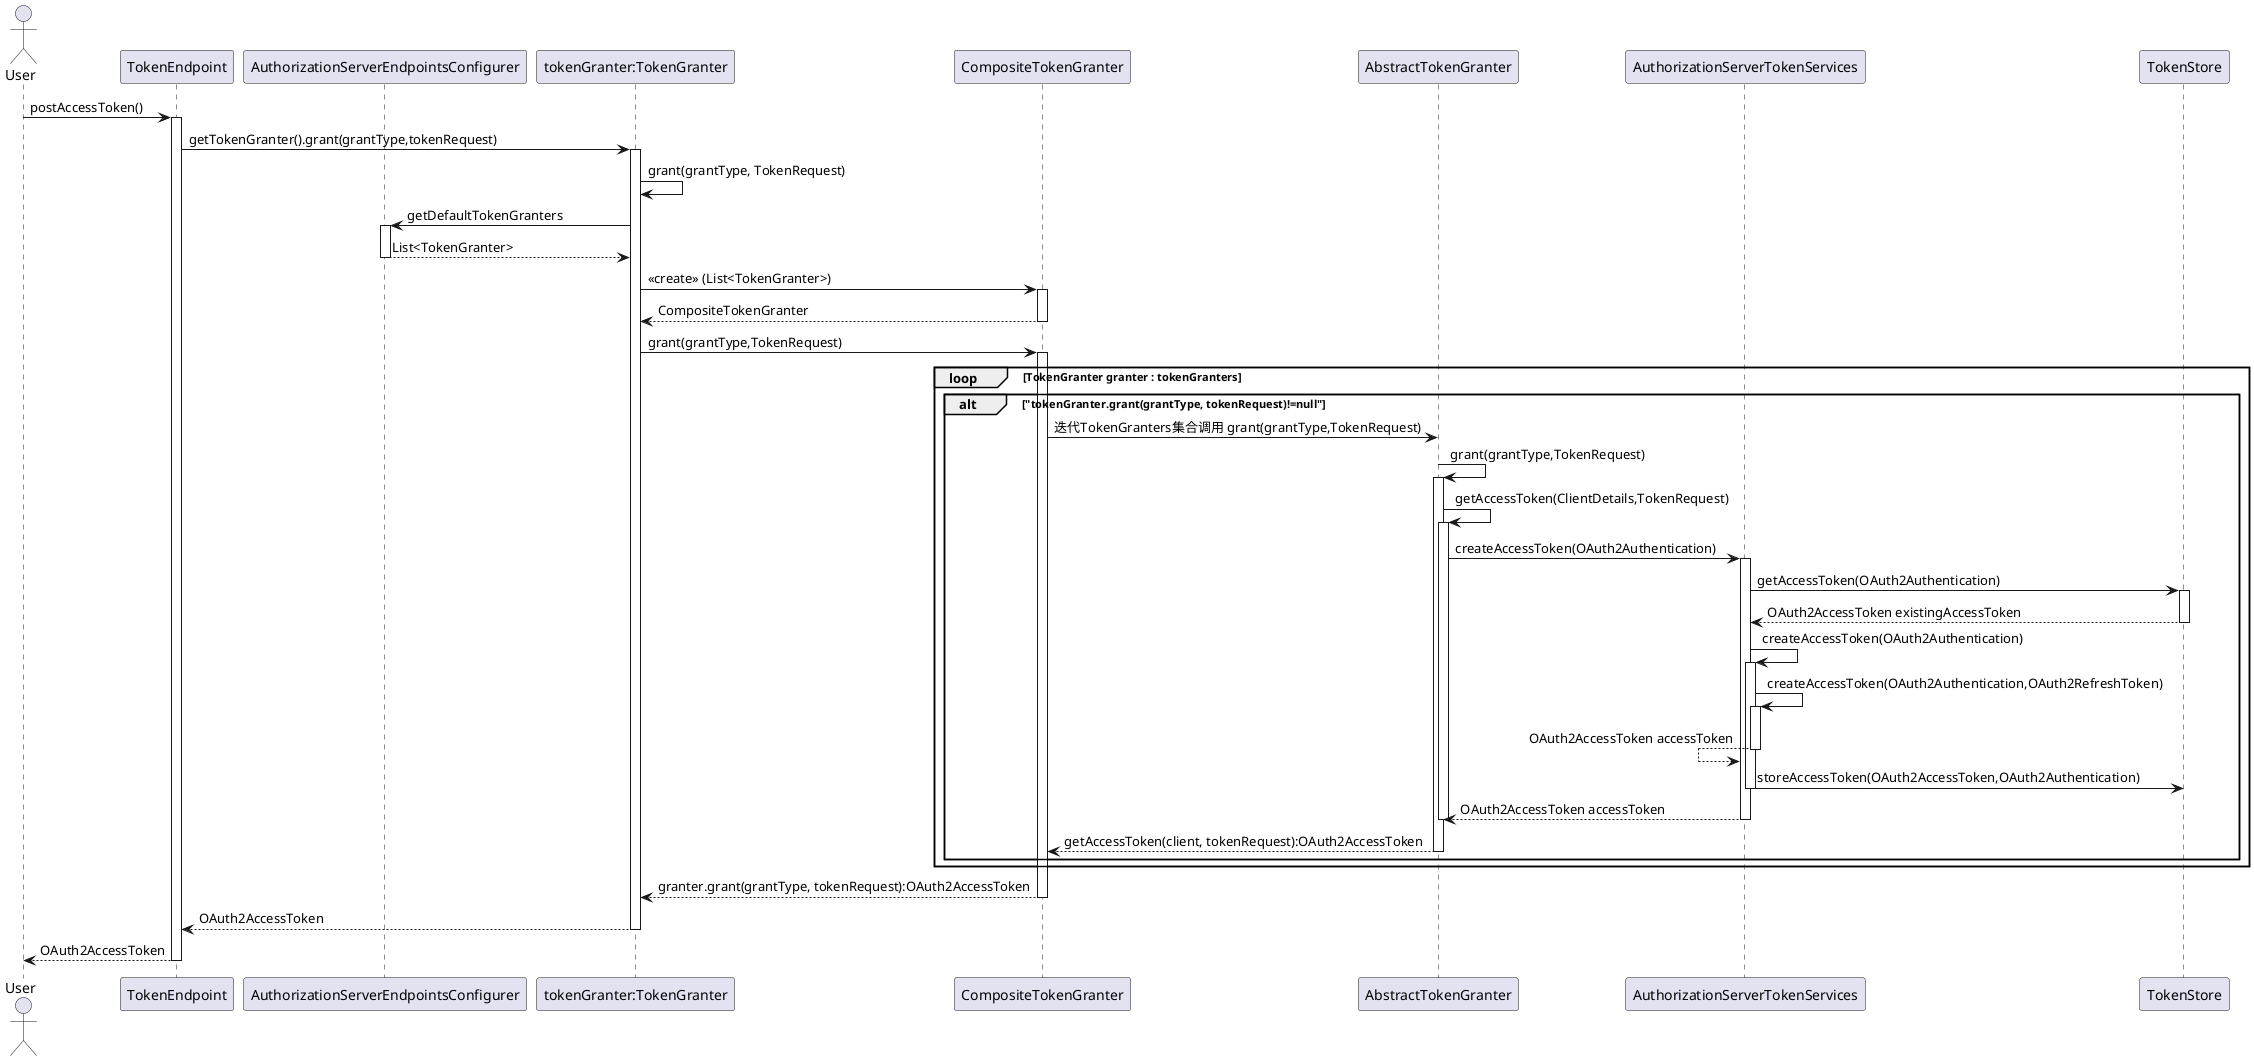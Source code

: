 @startuml
actor User
participant TokenEndpoint
participant AuthorizationServerEndpointsConfigurer
participant "tokenGranter:TokenGranter" as TokenGranter
participant CompositeTokenGranter
participant AbstractTokenGranter
participant AuthorizationServerTokenServices
participant TokenStore

'/oauth/token,post
User-> TokenEndpoint: postAccessToken()
activate TokenEndpoint

'TokenRequest tokenRequest = getOAuth2RequestFactory().createTokenRequest(parameters, authenticatedClient)
'OAuth2AccessToken token = getTokenGranter().grant(tokenRequest.getGrantType(), tokenRequest)
TokenEndpoint->TokenGranter: getTokenGranter().grant(grantType,tokenRequest)
activate TokenGranter

TokenGranter-> TokenGranter:grant(grantType, TokenRequest)
'AuthorizationServerEndpointsConfigurer：
'@Override
'				public OAuth2AccessToken grant(String grantType, TokenRequest tokenRequest) {
'					if (delegate == null) {
'						delegate = new CompositeTokenGranter(getDefaultTokenGranters());
'					}
'					return delegate.grant(grantType, tokenRequest);
'				}

'grant(grantType, TokenRequest)
TokenGranter-> AuthorizationServerEndpointsConfigurer:getDefaultTokenGranters
activate AuthorizationServerEndpointsConfigurer

TokenGranter<--AuthorizationServerEndpointsConfigurer:List<TokenGranter>
deactivate AuthorizationServerEndpointsConfigurer

TokenGranter-> CompositeTokenGranter: <<create>> (List<TokenGranter>)
activate CompositeTokenGranter

TokenGranter<-- CompositeTokenGranter:CompositeTokenGranter
deactivate CompositeTokenGranter

TokenGranter->CompositeTokenGranter:grant(grantType,TokenRequest)
activate CompositeTokenGranter

'CompositeTokenGranter: 迭代 TokenGranters 集合调用 grant(grantType,TokenRequest)
loop TokenGranter granter : tokenGranters
    alt "tokenGranter.grant(grantType, tokenRequest)!=null"

        CompositeTokenGranter->AbstractTokenGranter: 迭代TokenGranters集合调用 grant(grantType,TokenRequest)

        AbstractTokenGranter->AbstractTokenGranter:grant(grantType,TokenRequest)
        activate AbstractTokenGranter

        AbstractTokenGranter->AbstractTokenGranter:getAccessToken(ClientDetails,TokenRequest)
        activate AbstractTokenGranter

        AbstractTokenGranter->AuthorizationServerTokenServices:createAccessToken(OAuth2Authentication)
        activate AuthorizationServerTokenServices

        AuthorizationServerTokenServices->TokenStore:getAccessToken(OAuth2Authentication)
        activate TokenStore

        AuthorizationServerTokenServices<--TokenStore:OAuth2AccessToken existingAccessToken
        deactivate TokenStore

        AuthorizationServerTokenServices->AuthorizationServerTokenServices:createAccessToken(OAuth2Authentication)
        activate AuthorizationServerTokenServices

        AuthorizationServerTokenServices->AuthorizationServerTokenServices:createAccessToken(OAuth2Authentication,OAuth2RefreshToken)
        activate AuthorizationServerTokenServices

        AuthorizationServerTokenServices<--AuthorizationServerTokenServices:OAuth2AccessToken accessToken
        deactivate AuthorizationServerTokenServices

        'tokenStore.storeAccessToken(accessToken, authentication);
        AuthorizationServerTokenServices->TokenStore:storeAccessToken(OAuth2AccessToken,OAuth2Authentication)
        deactivate AuthorizationServerTokenServices

        'AbstractTokenGranter：tokenServices.createAccessToken(getOAuth2Authentication(client, tokenRequest));
        AbstractTokenGranter<--AuthorizationServerTokenServices:OAuth2AccessToken accessToken
        deactivate AbstractTokenGranter
        deactivate AuthorizationServerTokenServices

        CompositeTokenGranter<--AbstractTokenGranter:getAccessToken(client, tokenRequest):OAuth2AccessToken
        deactivate AbstractTokenGranter
    end
end


TokenGranter<--CompositeTokenGranter: granter.grant(grantType, tokenRequest):OAuth2AccessToken
deactivate CompositeTokenGranter

TokenEndpoint<--TokenGranter:OAuth2AccessToken
deactivate TokenGranter

User<--TokenEndpoint:OAuth2AccessToken
deactivate TokenEndpoint

@enduml